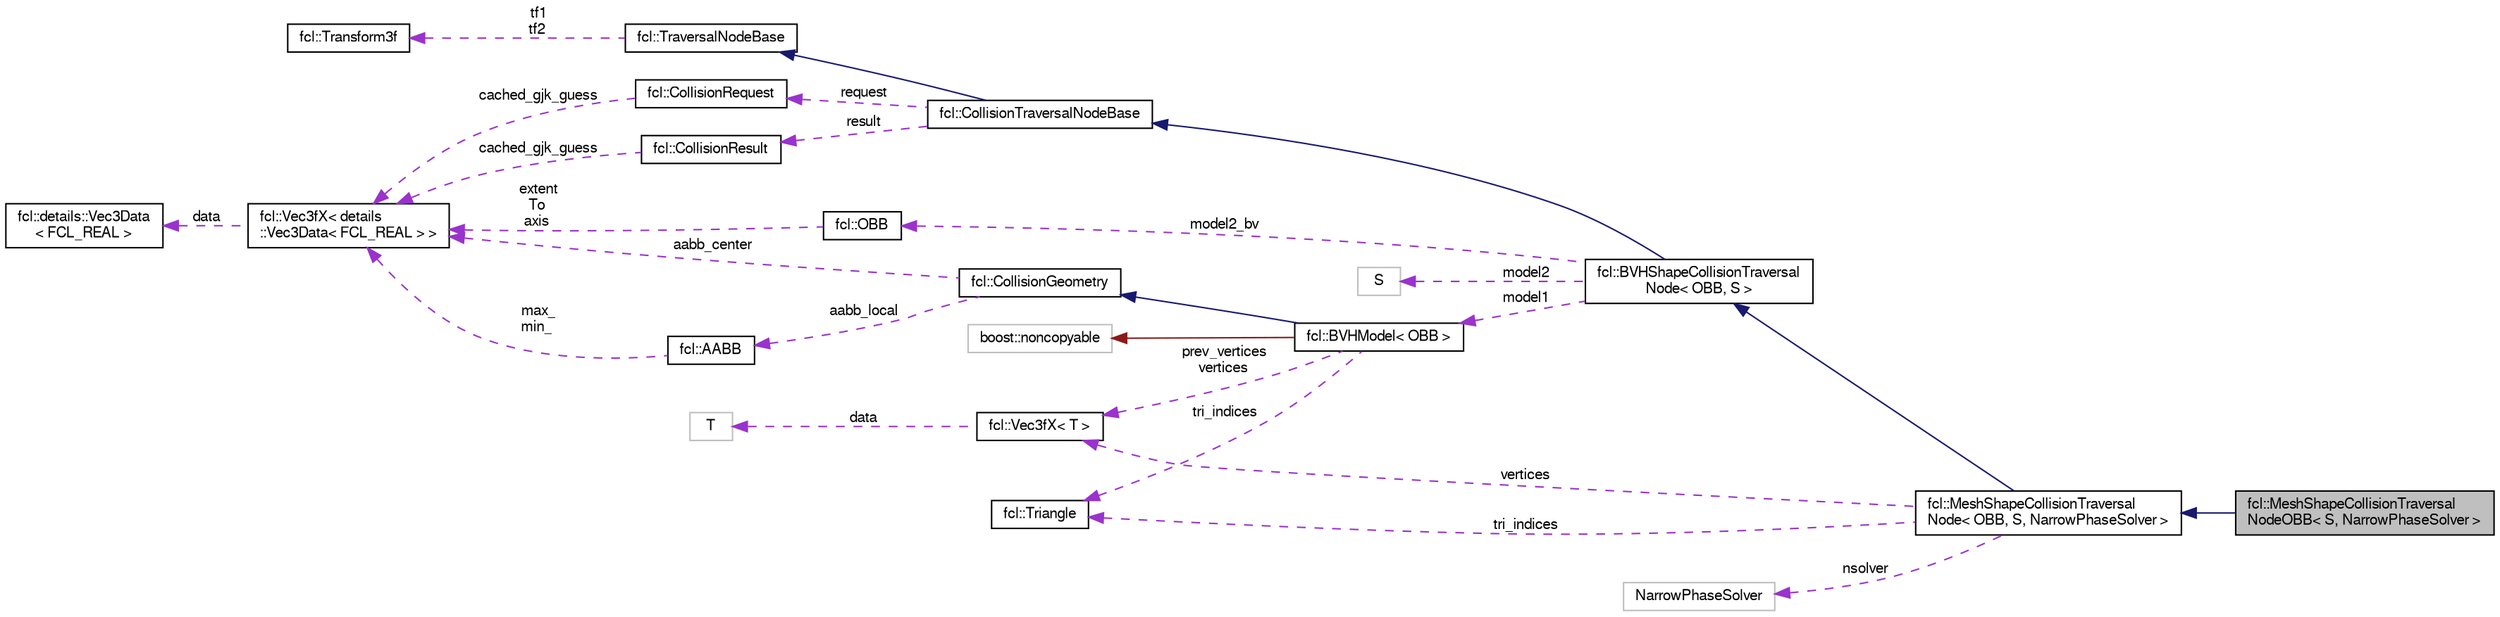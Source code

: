 digraph "fcl::MeshShapeCollisionTraversalNodeOBB&lt; S, NarrowPhaseSolver &gt;"
{
  edge [fontname="FreeSans",fontsize="10",labelfontname="FreeSans",labelfontsize="10"];
  node [fontname="FreeSans",fontsize="10",shape=record];
  rankdir="LR";
  Node1 [label="fcl::MeshShapeCollisionTraversal\lNodeOBB\< S, NarrowPhaseSolver \>",height=0.2,width=0.4,color="black", fillcolor="grey75", style="filled" fontcolor="black"];
  Node2 -> Node1 [dir="back",color="midnightblue",fontsize="10",style="solid",fontname="FreeSans"];
  Node2 [label="fcl::MeshShapeCollisionTraversal\lNode\< OBB, S, NarrowPhaseSolver \>",height=0.2,width=0.4,color="black", fillcolor="white", style="filled",URL="$a00104.html"];
  Node3 -> Node2 [dir="back",color="midnightblue",fontsize="10",style="solid",fontname="FreeSans"];
  Node3 [label="fcl::BVHShapeCollisionTraversal\lNode\< OBB, S \>",height=0.2,width=0.4,color="black", fillcolor="white", style="filled",URL="$a00019.html"];
  Node4 -> Node3 [dir="back",color="midnightblue",fontsize="10",style="solid",fontname="FreeSans"];
  Node4 [label="fcl::CollisionTraversalNodeBase",height=0.2,width=0.4,color="black", fillcolor="white", style="filled",URL="$a00032.html",tooltip="Node structure encoding the information required for collision traversal. "];
  Node5 -> Node4 [dir="back",color="midnightblue",fontsize="10",style="solid",fontname="FreeSans"];
  Node5 [label="fcl::TraversalNodeBase",height=0.2,width=0.4,color="black", fillcolor="white", style="filled",URL="$a00214.html",tooltip="Node structure encoding the information required for traversal. "];
  Node6 -> Node5 [dir="back",color="darkorchid3",fontsize="10",style="dashed",label=" tf1\ntf2" ,fontname="FreeSans"];
  Node6 [label="fcl::Transform3f",height=0.2,width=0.4,color="black", fillcolor="white", style="filled",URL="$a00212.html",tooltip="Simple transform class used locally by InterpMotion. "];
  Node7 -> Node4 [dir="back",color="darkorchid3",fontsize="10",style="dashed",label=" request" ,fontname="FreeSans"];
  Node7 [label="fcl::CollisionRequest",height=0.2,width=0.4,color="black", fillcolor="white", style="filled",URL="$a00030.html",tooltip="request to the collision algorithm "];
  Node8 -> Node7 [dir="back",color="darkorchid3",fontsize="10",style="dashed",label=" cached_gjk_guess" ,fontname="FreeSans"];
  Node8 [label="fcl::Vec3fX\< details\l::Vec3Data\< FCL_REAL \> \>",height=0.2,width=0.4,color="black", fillcolor="white", style="filled",URL="$a00223.html"];
  Node9 -> Node8 [dir="back",color="darkorchid3",fontsize="10",style="dashed",label=" data" ,fontname="FreeSans"];
  Node9 [label="fcl::details::Vec3Data\l\< FCL_REAL \>",height=0.2,width=0.4,color="black", fillcolor="white", style="filled",URL="$a00222.html"];
  Node10 -> Node4 [dir="back",color="darkorchid3",fontsize="10",style="dashed",label=" result" ,fontname="FreeSans"];
  Node10 [label="fcl::CollisionResult",height=0.2,width=0.4,color="black", fillcolor="white", style="filled",URL="$a00031.html",tooltip="collision result "];
  Node8 -> Node10 [dir="back",color="darkorchid3",fontsize="10",style="dashed",label=" cached_gjk_guess" ,fontname="FreeSans"];
  Node11 -> Node3 [dir="back",color="darkorchid3",fontsize="10",style="dashed",label=" model2_bv" ,fontname="FreeSans"];
  Node11 [label="fcl::OBB",height=0.2,width=0.4,color="black", fillcolor="white", style="filled",URL="$a00134.html",tooltip="Oriented bounding box class. "];
  Node8 -> Node11 [dir="back",color="darkorchid3",fontsize="10",style="dashed",label=" extent\nTo\naxis" ,fontname="FreeSans"];
  Node12 -> Node3 [dir="back",color="darkorchid3",fontsize="10",style="dashed",label=" model2" ,fontname="FreeSans"];
  Node12 [label="S",height=0.2,width=0.4,color="grey75", fillcolor="white", style="filled"];
  Node13 -> Node3 [dir="back",color="darkorchid3",fontsize="10",style="dashed",label=" model1" ,fontname="FreeSans"];
  Node13 [label="fcl::BVHModel\< OBB \>",height=0.2,width=0.4,color="black", fillcolor="white", style="filled",URL="$a00018.html"];
  Node14 -> Node13 [dir="back",color="midnightblue",fontsize="10",style="solid",fontname="FreeSans"];
  Node14 [label="fcl::CollisionGeometry",height=0.2,width=0.4,color="black", fillcolor="white", style="filled",URL="$a00028.html",tooltip="The geometry for the object for collision or distance computation. "];
  Node8 -> Node14 [dir="back",color="darkorchid3",fontsize="10",style="dashed",label=" aabb_center" ,fontname="FreeSans"];
  Node15 -> Node14 [dir="back",color="darkorchid3",fontsize="10",style="dashed",label=" aabb_local" ,fontname="FreeSans"];
  Node15 [label="fcl::AABB",height=0.2,width=0.4,color="black", fillcolor="white", style="filled",URL="$a00003.html",tooltip="A class describing the AABB collision structure, which is a box in 3D space determined by two diagona..."];
  Node8 -> Node15 [dir="back",color="darkorchid3",fontsize="10",style="dashed",label=" max_\nmin_" ,fontname="FreeSans"];
  Node16 -> Node13 [dir="back",color="firebrick4",fontsize="10",style="solid",fontname="FreeSans"];
  Node16 [label="boost::noncopyable",height=0.2,width=0.4,color="grey75", fillcolor="white", style="filled"];
  Node17 -> Node13 [dir="back",color="darkorchid3",fontsize="10",style="dashed",label=" prev_vertices\nvertices" ,fontname="FreeSans"];
  Node17 [label="fcl::Vec3fX\< T \>",height=0.2,width=0.4,color="black", fillcolor="white", style="filled",URL="$a00223.html",tooltip="Vector3 class wrapper. The core data is in the template parameter class. "];
  Node18 -> Node17 [dir="back",color="darkorchid3",fontsize="10",style="dashed",label=" data" ,fontname="FreeSans"];
  Node18 [label="T",height=0.2,width=0.4,color="grey75", fillcolor="white", style="filled"];
  Node19 -> Node13 [dir="back",color="darkorchid3",fontsize="10",style="dashed",label=" tri_indices" ,fontname="FreeSans"];
  Node19 [label="fcl::Triangle",height=0.2,width=0.4,color="black", fillcolor="white", style="filled",URL="$a00215.html",tooltip="Triangle with 3 indices for points. "];
  Node20 -> Node2 [dir="back",color="darkorchid3",fontsize="10",style="dashed",label=" nsolver" ,fontname="FreeSans"];
  Node20 [label="NarrowPhaseSolver",height=0.2,width=0.4,color="grey75", fillcolor="white", style="filled"];
  Node17 -> Node2 [dir="back",color="darkorchid3",fontsize="10",style="dashed",label=" vertices" ,fontname="FreeSans"];
  Node19 -> Node2 [dir="back",color="darkorchid3",fontsize="10",style="dashed",label=" tri_indices" ,fontname="FreeSans"];
}
